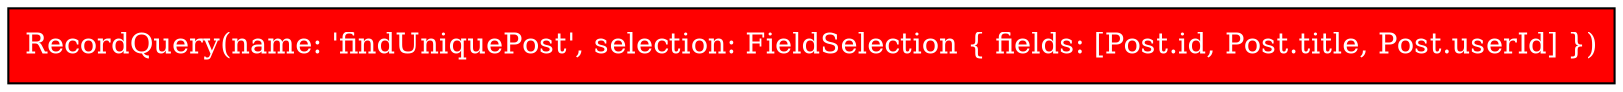 digraph {
    0 [label="RecordQuery(name: 'findUniquePost', selection: FieldSelection { fields: [Post.id, Post.title, Post.userId] })\l", fillcolor=red, style=filled, shape=rectangle, fontcolor=white]

}
